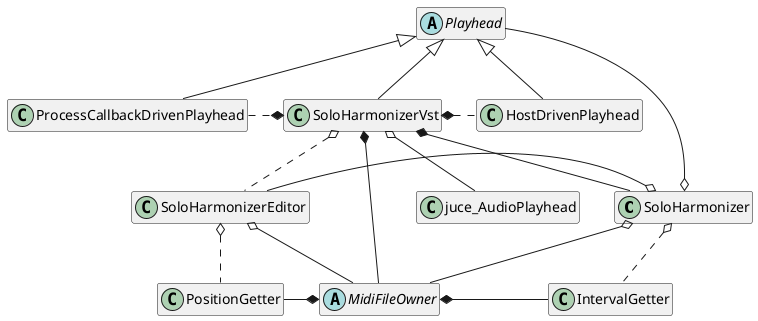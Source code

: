 @startuml

hide fields
hide SoloHarmonizer methods
hide SoloHarmonizerEditor methods
hide juce_AudioPlayhead methods
hide Playhead methods
hide SoloHarmonizerVst methods
hide ProcessCallbackDrivenPlayhead methods
hide HostDrivenPlayhead methods
hide IntervalGetter methods
hide PositionGetter methods
hide MidiFileOwner methods

abstract class Playhead
class SoloHarmonizer
class SoloHarmonizerEditor
class SoloHarmonizerVst
class ProcessCallbackDrivenPlayhead
class HostDrivenPlayhead
class PositionGetter

abstract class MidiFileOwner

class IntervalGetter
class PositionGetter

SoloHarmonizerVst *- MidiFileOwner
SoloHarmonizerVst *-- SoloHarmonizer
ProcessCallbackDrivenPlayhead .* SoloHarmonizerVst
SoloHarmonizerVst *. HostDrivenPlayhead
SoloHarmonizerEditor -o SoloHarmonizer
SoloHarmonizer o-- MidiFileOwner
SoloHarmonizerEditor o-- MidiFileOwner

SoloHarmonizer o. IntervalGetter
MidiFileOwner *- IntervalGetter
SoloHarmonizerEditor o. PositionGetter
PositionGetter -* MidiFileOwner

SoloHarmonizerVst o-- juce_AudioPlayhead
SoloHarmonizerVst o.. SoloHarmonizerEditor
Playhead <|-- SoloHarmonizerVst
Playhead <|-- ProcessCallbackDrivenPlayhead
Playhead <|-- HostDrivenPlayhead
Playhead --o SoloHarmonizer

@enduml
